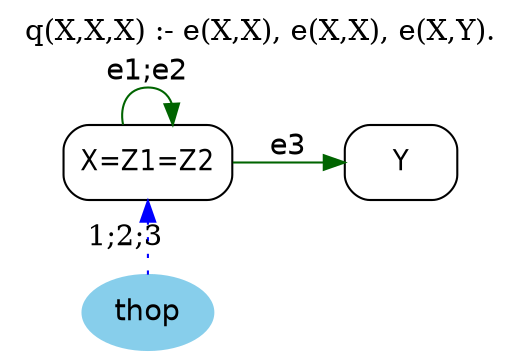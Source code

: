digraph G {
	graph [bb="0,0,221,164",
		label="q(X,X,X) :- e(X,X), e(X,X), e(X,Y).",
		labelloc=t,
		lheight=0.21,
		lp="110.5,152.5",
		lwidth=2.85,
		rankdir=LR
	];
	node [label="\N"];
	X	 [fontname="Helvetica-Narrow",
		height=0.5,
		label="X=Z1=Z2",
		pos="57.5,90",
		shape=box,
		style=rounded,
		width=1.0417];
	X -> X	 [color=darkgreen,
		fontname=helvetica,
		label="e1;e2",
		lp="57.5,133.5",
		pos="e,68.716,108.15 46.284,108.15 44.558,117.54 48.297,126 57.5,126 63.108,126 66.687,122.86 68.237,118.28"];
	Y	 [fontname="Helvetica-Narrow",
		height=0.5,
		pos="174,90",
		shape=box,
		style=rounded,
		width=0.75];
	X -> Y	 [color=darkgreen,
		fontname=helvetica,
		label=e3,
		lp="121,97.5",
		pos="e,146.91,90 95.003,90 108.33,90 123.33,90 136.65,90"];
	thop	 [color=skyblue,
		fillcolor=skyblue,
		fontname=helvetica,
		height=0.5,
		pos="57.5,18",
		shape=oval,
		style="filled,rounded",
		width=0.79437];
	thop -> X	 [color=blue,
		constraint=false,
		label="1;2;3",
		lp="47,54",
		pos="e,57.5,71.587 57.5,36.169 57.5,43.869 57.5,53.026 57.5,61.583",
		style=dotted];
}
